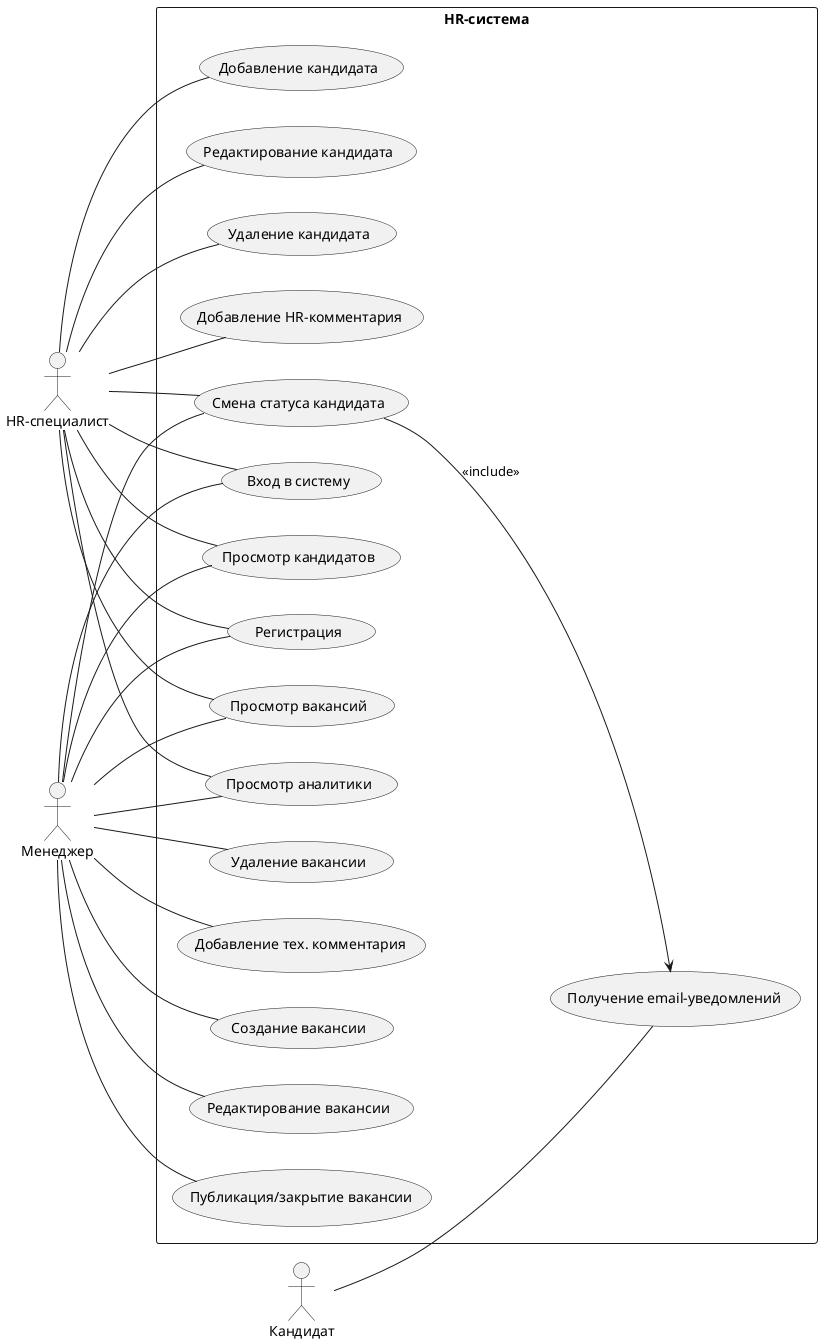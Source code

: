 @startuml

left to right direction

actor HR as "HR-специалист"
actor Manager as "Менеджер"
actor Applicant as "Кандидат"

rectangle "HR-система" {

  (Регистрация) as UC_Register
  (Вход в систему) as UC_Login

  (Просмотр вакансий) as UC_ViewVacancies
  (Создание вакансии) as UC_CreateVacancy
  (Редактирование вакансии) as UC_EditVacancy
  (Публикация/закрытие вакансии) as UC_PublishVacancy
  (Удаление вакансии) as UC_DeleteVacancy

  (Просмотр кандидатов) as UC_ViewCandidates
  (Добавление кандидата) as UC_AddCandidate
  (Редактирование кандидата) as UC_EditCandidate
  (Удаление кандидата) as UC_DeleteCandidate
  (Смена статуса кандидата) as UC_ChangeCandidateStatus
  (Добавление HR-комментария) as UC_AddHRComment
  (Добавление тех. комментария) as UC_AddTechComment

  (Просмотр аналитики) as UC_ViewAnalytics

  (Получение email-уведомлений) as UC_ReceiveEmail

  ' Аутентификация
  HR -- UC_Register
  HR -- UC_Login
  Manager -- UC_Register
  Manager -- UC_Login

  ' Вакансии
  HR -- UC_ViewVacancies
  Manager -- UC_ViewVacancies
  Manager -- UC_CreateVacancy
  Manager -- UC_EditVacancy
  Manager -- UC_PublishVacancy
  Manager -- UC_DeleteVacancy

  ' Кандидаты
  HR -- UC_ViewCandidates
  HR -- UC_AddCandidate
  HR -- UC_EditCandidate
  HR -- UC_DeleteCandidate
  HR -- UC_ChangeCandidateStatus
  HR -- UC_AddHRComment

  Manager -- UC_ViewCandidates
  Manager -- UC_ChangeCandidateStatus
  Manager -- UC_AddTechComment

  ' Аналитика
  HR -- UC_ViewAnalytics
  Manager -- UC_ViewAnalytics

  ' Уведомления
  UC_ChangeCandidateStatus --> UC_ReceiveEmail : <<include>>
  Applicant -- UC_ReceiveEmail

}

@enduml 